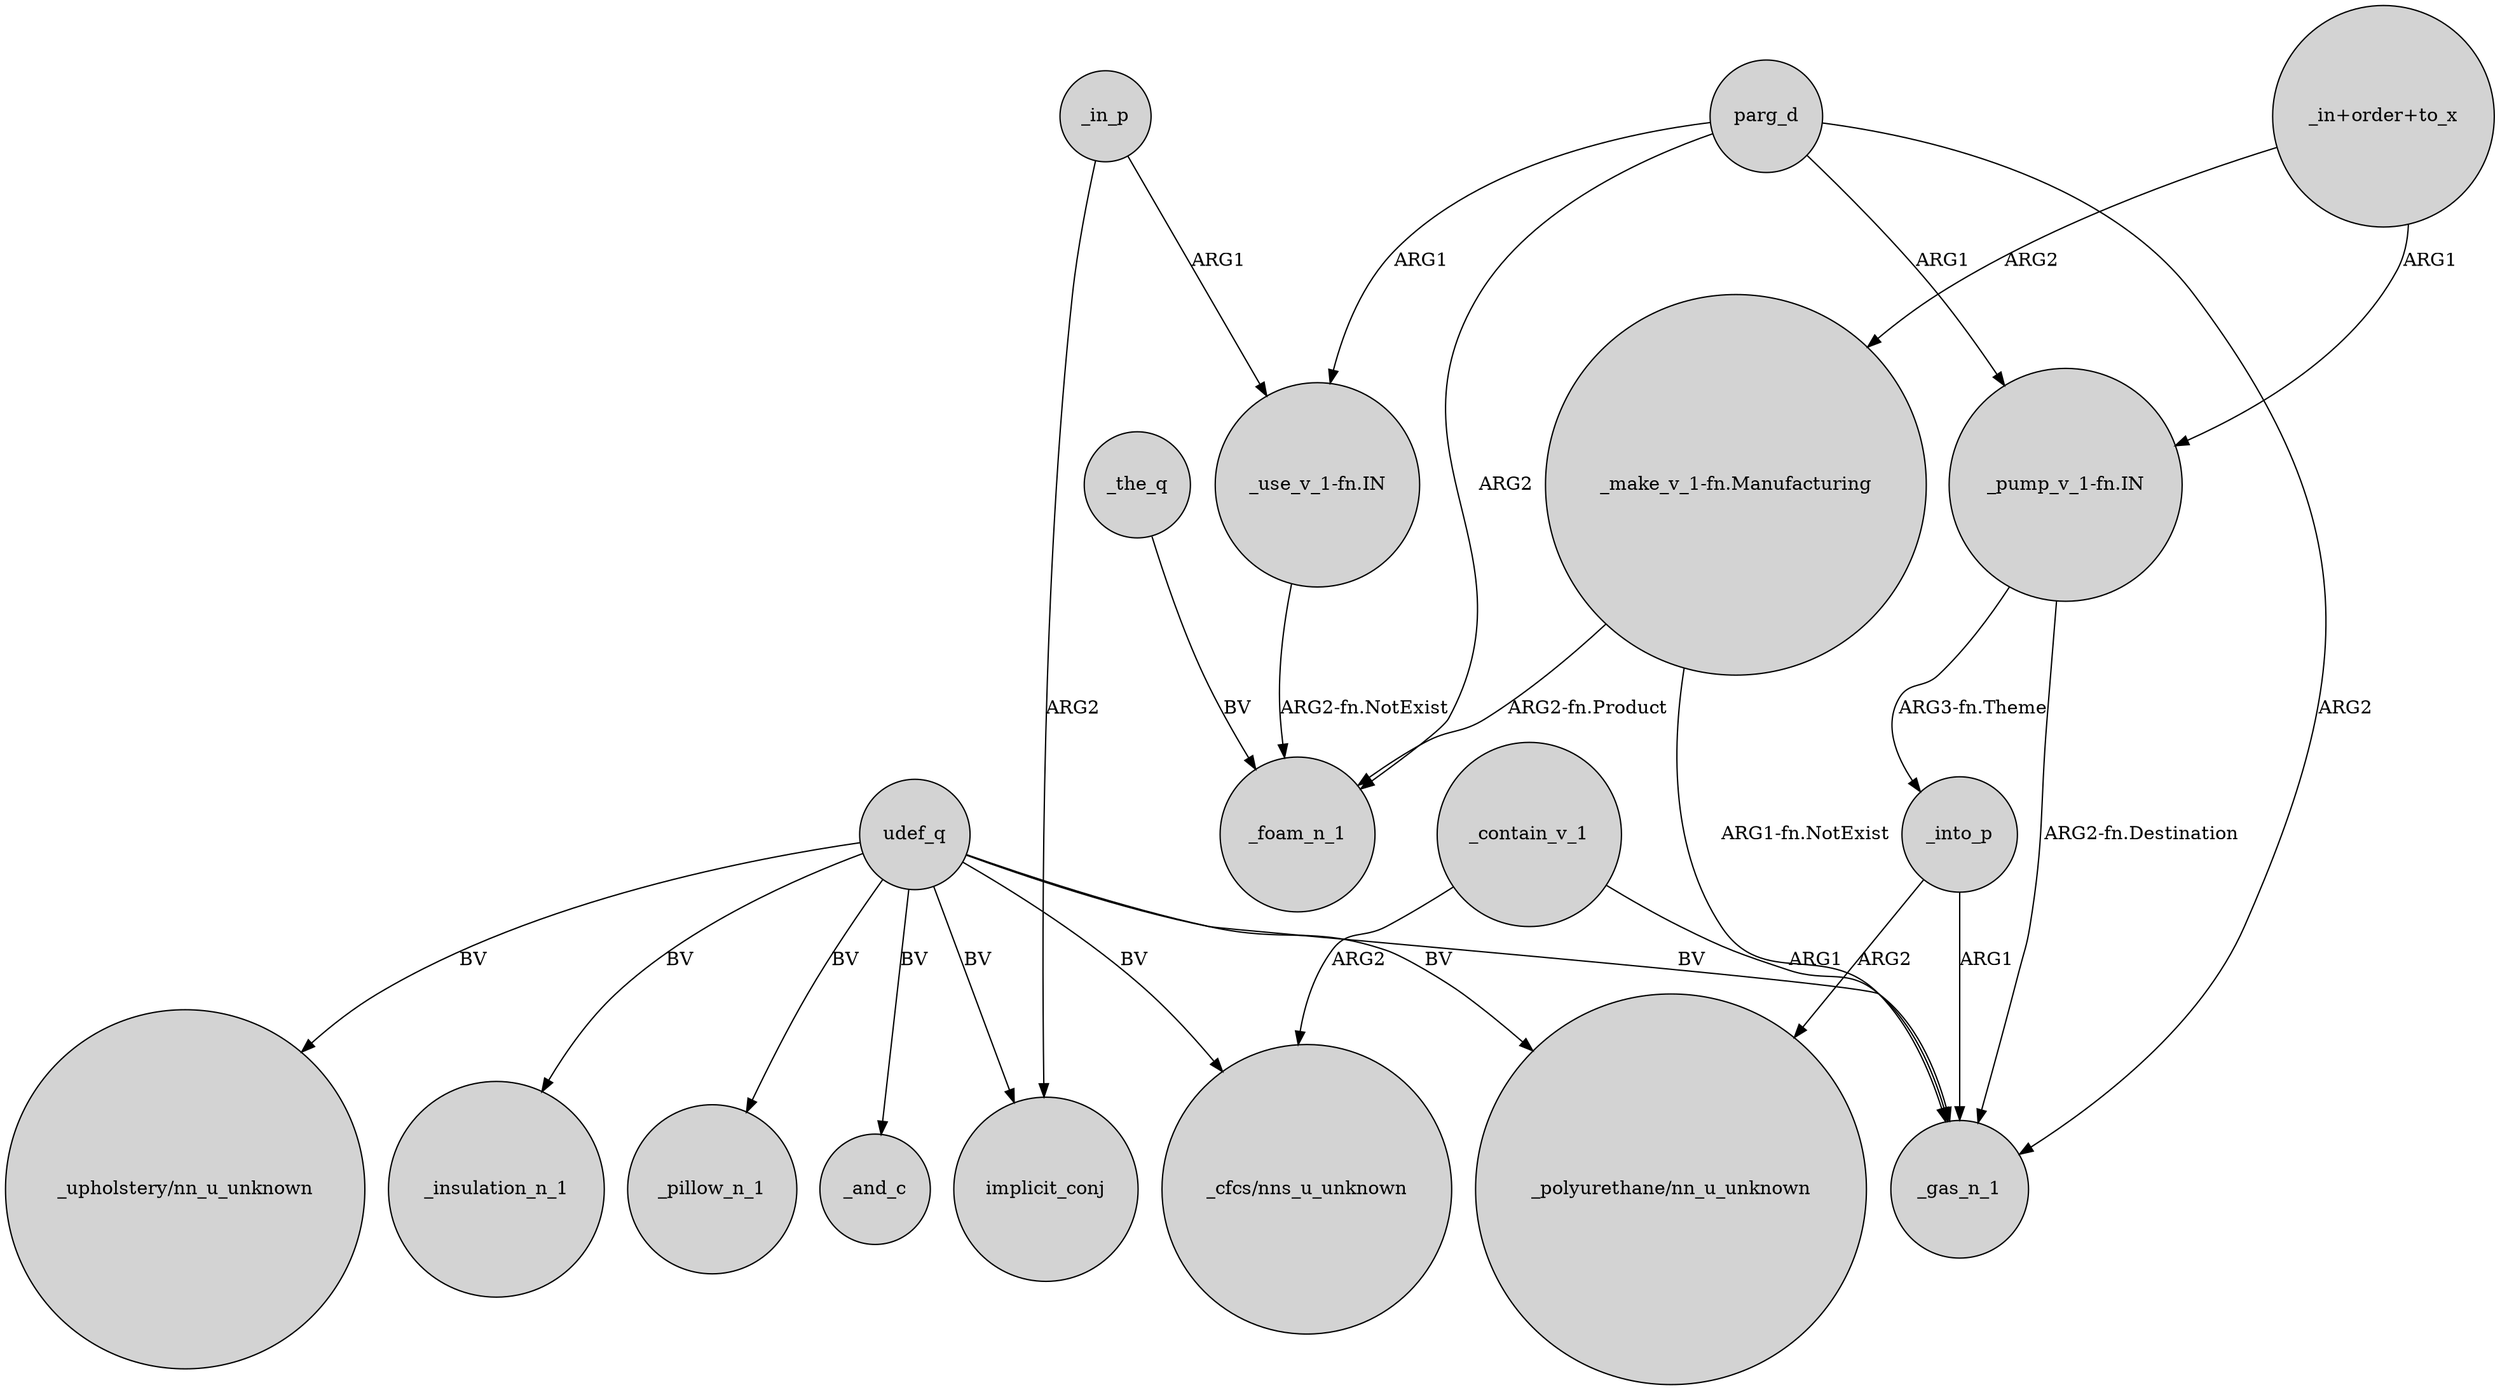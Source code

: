 digraph {
	node [shape=circle style=filled]
	_into_p -> "_polyurethane/nn_u_unknown" [label=ARG2]
	"_pump_v_1-fn.IN" -> _gas_n_1 [label="ARG2-fn.Destination"]
	_contain_v_1 -> "_cfcs/nns_u_unknown" [label=ARG2]
	parg_d -> _foam_n_1 [label=ARG2]
	udef_q -> "_polyurethane/nn_u_unknown" [label=BV]
	"_make_v_1-fn.Manufacturing" -> _gas_n_1 [label="ARG1-fn.NotExist"]
	_into_p -> _gas_n_1 [label=ARG1]
	udef_q -> "_upholstery/nn_u_unknown" [label=BV]
	"_in+order+to_x" -> "_pump_v_1-fn.IN" [label=ARG1]
	udef_q -> implicit_conj [label=BV]
	_the_q -> _foam_n_1 [label=BV]
	parg_d -> _gas_n_1 [label=ARG2]
	parg_d -> "_use_v_1-fn.IN" [label=ARG1]
	"_in+order+to_x" -> "_make_v_1-fn.Manufacturing" [label=ARG2]
	"_use_v_1-fn.IN" -> _foam_n_1 [label="ARG2-fn.NotExist"]
	udef_q -> _insulation_n_1 [label=BV]
	udef_q -> _gas_n_1 [label=BV]
	"_pump_v_1-fn.IN" -> _into_p [label="ARG3-fn.Theme"]
	_contain_v_1 -> _gas_n_1 [label=ARG1]
	_in_p -> "_use_v_1-fn.IN" [label=ARG1]
	parg_d -> "_pump_v_1-fn.IN" [label=ARG1]
	"_make_v_1-fn.Manufacturing" -> _foam_n_1 [label="ARG2-fn.Product"]
	_in_p -> implicit_conj [label=ARG2]
	udef_q -> _pillow_n_1 [label=BV]
	udef_q -> "_cfcs/nns_u_unknown" [label=BV]
	udef_q -> _and_c [label=BV]
}
